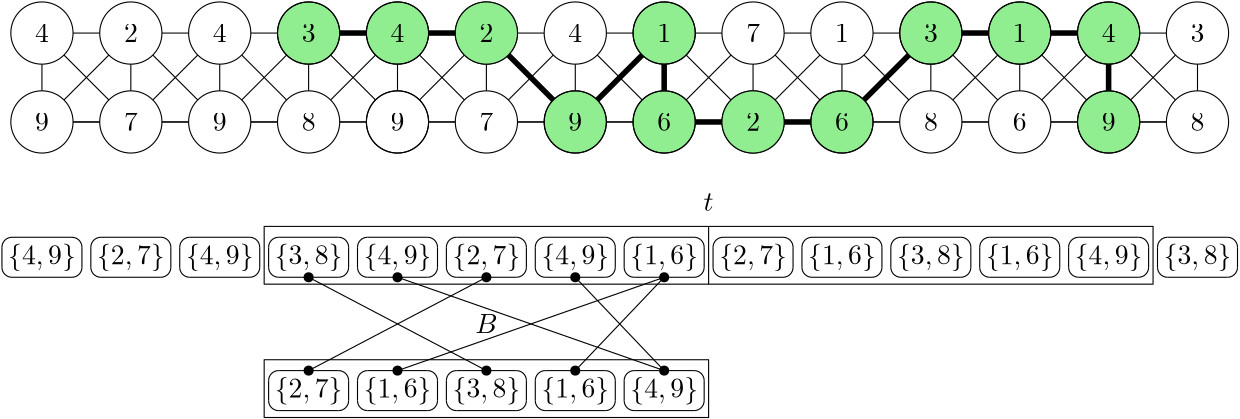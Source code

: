 <?xml version="1.0"?>
<!DOCTYPE ipe SYSTEM "ipe.dtd">
<ipe version="70206" creator="Ipe 7.2.7">
<info created="D:20180201154811" modified="D:20180201215001"/>
<ipestyle name="basic">
<symbol name="arrow/arc(spx)">
<path stroke="sym-stroke" fill="sym-stroke" pen="sym-pen">
0 0 m
-1 0.333 l
-1 -0.333 l
h
</path>
</symbol>
<symbol name="arrow/farc(spx)">
<path stroke="sym-stroke" fill="white" pen="sym-pen">
0 0 m
-1 0.333 l
-1 -0.333 l
h
</path>
</symbol>
<symbol name="arrow/ptarc(spx)">
<path stroke="sym-stroke" fill="sym-stroke" pen="sym-pen">
0 0 m
-1 0.333 l
-0.8 0 l
-1 -0.333 l
h
</path>
</symbol>
<symbol name="arrow/fptarc(spx)">
<path stroke="sym-stroke" fill="white" pen="sym-pen">
0 0 m
-1 0.333 l
-0.8 0 l
-1 -0.333 l
h
</path>
</symbol>
<symbol name="mark/circle(sx)" transformations="translations">
<path fill="sym-stroke">
0.6 0 0 0.6 0 0 e
0.4 0 0 0.4 0 0 e
</path>
</symbol>
<symbol name="mark/disk(sx)" transformations="translations">
<path fill="sym-stroke">
0.6 0 0 0.6 0 0 e
</path>
</symbol>
<symbol name="mark/fdisk(sfx)" transformations="translations">
<group>
<path fill="sym-fill">
0.5 0 0 0.5 0 0 e
</path>
<path fill="sym-stroke" fillrule="eofill">
0.6 0 0 0.6 0 0 e
0.4 0 0 0.4 0 0 e
</path>
</group>
</symbol>
<symbol name="mark/box(sx)" transformations="translations">
<path fill="sym-stroke" fillrule="eofill">
-0.6 -0.6 m
0.6 -0.6 l
0.6 0.6 l
-0.6 0.6 l
h
-0.4 -0.4 m
0.4 -0.4 l
0.4 0.4 l
-0.4 0.4 l
h
</path>
</symbol>
<symbol name="mark/square(sx)" transformations="translations">
<path fill="sym-stroke">
-0.6 -0.6 m
0.6 -0.6 l
0.6 0.6 l
-0.6 0.6 l
h
</path>
</symbol>
<symbol name="mark/fsquare(sfx)" transformations="translations">
<group>
<path fill="sym-fill">
-0.5 -0.5 m
0.5 -0.5 l
0.5 0.5 l
-0.5 0.5 l
h
</path>
<path fill="sym-stroke" fillrule="eofill">
-0.6 -0.6 m
0.6 -0.6 l
0.6 0.6 l
-0.6 0.6 l
h
-0.4 -0.4 m
0.4 -0.4 l
0.4 0.4 l
-0.4 0.4 l
h
</path>
</group>
</symbol>
<symbol name="mark/cross(sx)" transformations="translations">
<group>
<path fill="sym-stroke">
-0.43 -0.57 m
0.57 0.43 l
0.43 0.57 l
-0.57 -0.43 l
h
</path>
<path fill="sym-stroke">
-0.43 0.57 m
0.57 -0.43 l
0.43 -0.57 l
-0.57 0.43 l
h
</path>
</group>
</symbol>
<symbol name="arrow/fnormal(spx)">
<path stroke="sym-stroke" fill="white" pen="sym-pen">
0 0 m
-1 0.333 l
-1 -0.333 l
h
</path>
</symbol>
<symbol name="arrow/pointed(spx)">
<path stroke="sym-stroke" fill="sym-stroke" pen="sym-pen">
0 0 m
-1 0.333 l
-0.8 0 l
-1 -0.333 l
h
</path>
</symbol>
<symbol name="arrow/fpointed(spx)">
<path stroke="sym-stroke" fill="white" pen="sym-pen">
0 0 m
-1 0.333 l
-0.8 0 l
-1 -0.333 l
h
</path>
</symbol>
<symbol name="arrow/linear(spx)">
<path stroke="sym-stroke" pen="sym-pen">
-1 0.333 m
0 0 l
-1 -0.333 l
</path>
</symbol>
<symbol name="arrow/fdouble(spx)">
<path stroke="sym-stroke" fill="white" pen="sym-pen">
0 0 m
-1 0.333 l
-1 -0.333 l
h
-1 0 m
-2 0.333 l
-2 -0.333 l
h
</path>
</symbol>
<symbol name="arrow/double(spx)">
<path stroke="sym-stroke" fill="sym-stroke" pen="sym-pen">
0 0 m
-1 0.333 l
-1 -0.333 l
h
-1 0 m
-2 0.333 l
-2 -0.333 l
h
</path>
</symbol>
<pen name="heavier" value="0.8"/>
<pen name="fat" value="1.2"/>
<pen name="ultrafat" value="2"/>
<symbolsize name="large" value="5"/>
<symbolsize name="small" value="2"/>
<symbolsize name="tiny" value="1.1"/>
<arrowsize name="large" value="10"/>
<arrowsize name="small" value="5"/>
<arrowsize name="tiny" value="3"/>
<color name="red" value="1 0 0"/>
<color name="green" value="0 1 0"/>
<color name="blue" value="0 0 1"/>
<color name="yellow" value="1 1 0"/>
<color name="orange" value="1 0.647 0"/>
<color name="gold" value="1 0.843 0"/>
<color name="purple" value="0.627 0.125 0.941"/>
<color name="gray" value="0.745"/>
<color name="brown" value="0.647 0.165 0.165"/>
<color name="navy" value="0 0 0.502"/>
<color name="pink" value="1 0.753 0.796"/>
<color name="seagreen" value="0.18 0.545 0.341"/>
<color name="turquoise" value="0.251 0.878 0.816"/>
<color name="violet" value="0.933 0.51 0.933"/>
<color name="darkblue" value="0 0 0.545"/>
<color name="darkcyan" value="0 0.545 0.545"/>
<color name="darkgray" value="0.663"/>
<color name="darkgreen" value="0 0.392 0"/>
<color name="darkmagenta" value="0.545 0 0.545"/>
<color name="darkorange" value="1 0.549 0"/>
<color name="darkred" value="0.545 0 0"/>
<color name="lightblue" value="0.678 0.847 0.902"/>
<color name="lightcyan" value="0.878 1 1"/>
<color name="lightgray" value="0.827"/>
<color name="lightgreen" value="0.565 0.933 0.565"/>
<color name="lightyellow" value="1 1 0.878"/>
<dashstyle name="dashed" value="[4] 0"/>
<dashstyle name="dotted" value="[1 3] 0"/>
<dashstyle name="dash dotted" value="[4 2 1 2] 0"/>
<dashstyle name="dash dot dotted" value="[4 2 1 2 1 2] 0"/>
<textsize name="large" value="\large"/>
<textsize name="small" value="\small"/>
<textsize name="tiny" value="\tiny"/>
<textsize name="Large" value="\Large"/>
<textsize name="LARGE" value="\LARGE"/>
<textsize name="huge" value="\huge"/>
<textsize name="Huge" value="\Huge"/>
<textsize name="footnote" value="\footnotesize"/>
<textstyle name="center" begin="\begin{center}" end="\end{center}"/>
<textstyle name="itemize" begin="\begin{itemize}" end="\end{itemize}"/>
<textstyle name="item" begin="\begin{itemize}\item{}" end="\end{itemize}"/>
<gridsize name="4 pts" value="4"/>
<gridsize name="8 pts (~3 mm)" value="8"/>
<gridsize name="16 pts (~6 mm)" value="16"/>
<gridsize name="32 pts (~12 mm)" value="32"/>
<gridsize name="10 pts (~3.5 mm)" value="10"/>
<gridsize name="20 pts (~7 mm)" value="20"/>
<gridsize name="14 pts (~5 mm)" value="14"/>
<gridsize name="28 pts (~10 mm)" value="28"/>
<gridsize name="56 pts (~20 mm)" value="56"/>
<anglesize name="90 deg" value="90"/>
<anglesize name="60 deg" value="60"/>
<anglesize name="45 deg" value="45"/>
<anglesize name="30 deg" value="30"/>
<anglesize name="22.5 deg" value="22.5"/>
<opacity name="10%" value="0.1"/>
<opacity name="30%" value="0.3"/>
<opacity name="50%" value="0.5"/>
<opacity name="75%" value="0.75"/>
<tiling name="falling" angle="-60" step="4" width="1"/>
<tiling name="rising" angle="30" step="4" width="1"/>
</ipestyle>
<page>
<layer name="alpha"/>
<layer name="labels"/>
<layer name="colouring"/>
<view layers="alpha colouring" active="alpha"/>
<view layers="alpha colouring" active="colouring"/>
<view layers="alpha colouring" active="colouring"/>
<path layer="colouring" stroke="black" pen="ultrafat">
160 688 m
224 688 l
256 656 l
288 688 l
288 656 l
352 656 l
384 688 l
448 688 l
448 656 l
</path>
<path matrix="0.7 0 0 0.7 291.2 206.4" stroke="black" fill="lightgreen">
16 0 0 16 224 688 e
</path>
<path matrix="0.7 0 0 0.7 291.2 174.4" stroke="black" fill="lightgreen">
16 0 0 16 224 688 e
</path>
<path matrix="0.7 0 0 0.7 259.2 206.4" stroke="black" fill="lightgreen">
16 0 0 16 224 688 e
</path>
<path matrix="0.7 0 0 0.7 227.2 206.4" stroke="black" fill="lightgreen">
16 0 0 16 224 688 e
</path>
<path matrix="0.7 0 0 0.7 195.2 174.4" stroke="black" fill="lightgreen">
16 0 0 16 224 688 e
</path>
<path matrix="0.7 0 0 0.7 131.2 174.4" stroke="black" fill="lightgreen">
16 0 0 16 224 688 e
</path>
<path matrix="0.7 0 0 0.7 131.2 206.4" stroke="black" fill="lightgreen">
16 0 0 16 224 688 e
</path>
<path matrix="0.7 0 0 0.7 99.2 174.4" stroke="black" fill="lightgreen">
16 0 0 16 224 688 e
</path>
<path matrix="0.7 0 0 0.7 35.2 174.4" stroke="black">
16 0 0 16 224 688 e
</path>
<path matrix="0.7 0 0 0.7 35.2 206.4" stroke="black" fill="lightgreen">
16 0 0 16 224 688 e
</path>
<path matrix="0.7 0 0 0.7 3.2 206.4" stroke="black" fill="lightgreen">
16 0 0 16 224 688 e
</path>
<text layer="labels" matrix="1 0 0 1 -160 -1.402" transformations="translations" pos="224 688" stroke="black" type="label" width="10.163" height="4.294" depth="1.49" halign="center" valign="baseline" style="math">x_{1}</text>
<path layer="alpha" matrix="0.7 0 0 0.7 -92.8 206.4" stroke="black">
16 0 0 16 224 688 e
</path>
<text layer="labels" matrix="1 0 0 1 -160 -33.402" transformations="translations" pos="224 688" stroke="black" type="label" width="9.354" height="4.297" depth="1.93" halign="center" valign="baseline" style="math">y_{1}</text>
<path layer="alpha" matrix="0.7 0 0 0.7 -92.8 174.4" stroke="black">
16 0 0 16 224 688 e
</path>
<path matrix="1 0 0 1 -160 0" stroke="black">
235.2 688 m
244.8 688 l
</path>
<path matrix="1 0 0 1 -160 0" stroke="black">
244.8 656 m
235.2 656 l
</path>
<path matrix="1 0 0 1 -160 0" stroke="black">
224 667.2 m
224 676.8 l
</path>
<path matrix="1 0 0 1 -160 0" stroke="black">
231.92 680.08 m
248.08 663.92 l
</path>
<path matrix="1 0 0 1 -160 0" stroke="black">
231.92 663.92 m
248.08 680.08 l
</path>
<text layer="labels" matrix="1 0 0 1 -128 -1.402" transformations="translations" pos="224 688" stroke="black" type="label" width="10.163" height="4.294" depth="1.49" halign="center" valign="baseline" style="math">x_{2}</text>
<path layer="alpha" matrix="0.7 0 0 0.7 -60.8 206.4" stroke="black">
16 0 0 16 224 688 e
</path>
<text layer="labels" matrix="1 0 0 1 -128 -33.402" transformations="translations" pos="224 688" stroke="black" type="label" width="9.354" height="4.297" depth="1.93" halign="center" valign="baseline" style="math">y_{2}</text>
<path layer="alpha" matrix="0.7 0 0 0.7 -60.8 174.4" stroke="black">
16 0 0 16 224 688 e
</path>
<path matrix="1 0 0 1 -128 0" stroke="black">
235.2 688 m
244.8 688 l
</path>
<path matrix="1 0 0 1 -128 0" stroke="black">
244.8 656 m
235.2 656 l
</path>
<path matrix="1 0 0 1 -128 0" stroke="black">
224 667.2 m
224 676.8 l
</path>
<path matrix="1 0 0 1 -128 0" stroke="black">
231.92 680.08 m
248.08 663.92 l
</path>
<path matrix="1 0 0 1 -128 0" stroke="black">
231.92 663.92 m
248.08 680.08 l
</path>
<text layer="labels" matrix="1 0 0 1 -96 -1.402" transformations="translations" pos="224 688" stroke="black" type="label" width="10.163" height="4.294" depth="1.49" halign="center" valign="baseline" style="math">x_{3}</text>
<path layer="alpha" matrix="0.7 0 0 0.7 -28.8 206.4" stroke="black">
16 0 0 16 224 688 e
</path>
<text layer="labels" matrix="1 0 0 1 -96 -33.402" transformations="translations" pos="224 688" stroke="black" type="label" width="9.354" height="4.297" depth="1.93" halign="center" valign="baseline" style="math">y_{3}</text>
<path layer="alpha" matrix="0.7 0 0 0.7 -28.8 174.4" stroke="black">
16 0 0 16 224 688 e
</path>
<path matrix="1 0 0 1 -96 0" stroke="black">
235.2 688 m
244.8 688 l
</path>
<path matrix="1 0 0 1 -96 0" stroke="black">
244.8 656 m
235.2 656 l
</path>
<path matrix="1 0 0 1 -96 0" stroke="black">
224 667.2 m
224 676.8 l
</path>
<path matrix="1 0 0 1 -96 0" stroke="black">
231.92 680.08 m
248.08 663.92 l
</path>
<path matrix="1 0 0 1 -96 0" stroke="black">
231.92 663.92 m
248.08 680.08 l
</path>
<text layer="labels" matrix="1 0 0 1 -64 -1.402" transformations="translations" pos="224 688" stroke="black" type="label" width="10.163" height="4.294" depth="1.49" halign="center" valign="baseline" style="math">x_{4}</text>
<path layer="alpha" matrix="0.7 0 0 0.7 3.2 206.4" stroke="black">
16 0 0 16 224 688 e
</path>
<text layer="labels" matrix="1 0 0 1 -64 -33.402" transformations="translations" pos="224 688" stroke="black" type="label" width="9.354" height="4.297" depth="1.93" halign="center" valign="baseline" style="math">y_{4}</text>
<path layer="alpha" matrix="0.7 0 0 0.7 3.2 174.4" stroke="black">
16 0 0 16 224 688 e
</path>
<path matrix="1 0 0 1 -64 0" stroke="black">
235.2 688 m
244.8 688 l
</path>
<path matrix="1 0 0 1 -64 0" stroke="black">
244.8 656 m
235.2 656 l
</path>
<path matrix="1 0 0 1 -64 0" stroke="black">
224 667.2 m
224 676.8 l
</path>
<path matrix="1 0 0 1 -64 0" stroke="black">
231.92 680.08 m
248.08 663.92 l
</path>
<path matrix="1 0 0 1 -64 0" stroke="black">
231.92 663.92 m
248.08 680.08 l
</path>
<text layer="labels" matrix="1 0 0 1 -32 -1.402" transformations="translations" pos="224 688" stroke="black" type="label" width="10.163" height="4.294" depth="1.49" halign="center" valign="baseline" style="math">x_{5}</text>
<path layer="alpha" matrix="0.7 0 0 0.7 35.2 206.4" stroke="black">
16 0 0 16 224 688 e
</path>
<text layer="labels" matrix="1 0 0 1 -32 -33.402" transformations="translations" pos="224 688" stroke="black" type="label" width="9.354" height="4.297" depth="1.93" halign="center" valign="baseline" style="math">y_{5}</text>
<path layer="alpha" matrix="1 0 0 1 -32 0" stroke="black">
235.2 688 m
244.8 688 l
</path>
<path matrix="1 0 0 1 -32 0" stroke="black">
244.8 656 m
235.2 656 l
</path>
<path matrix="1 0 0 1 -32 0" stroke="black">
224 667.2 m
224 676.8 l
</path>
<path matrix="1 0 0 1 -32 0" stroke="black">
231.92 680.08 m
248.08 663.92 l
</path>
<path matrix="1 0 0 1 -32 0" stroke="black">
231.92 663.92 m
248.08 680.08 l
</path>
<text layer="labels" matrix="1 0 0 1 0 -1.402" transformations="translations" pos="224 688" stroke="black" type="label" width="10.163" height="4.294" depth="1.49" halign="center" valign="baseline" style="math">x_{6}</text>
<path layer="alpha" matrix="0.7 0 0 0.7 67.2 206.4" stroke="black">
16 0 0 16 224 688 e
</path>
<text layer="labels" matrix="1 0 0 1 0 -33.402" transformations="translations" pos="224 688" stroke="black" type="label" width="9.354" height="4.297" depth="1.93" halign="center" valign="baseline" style="math">y_{6}</text>
<path layer="alpha" matrix="0.7 0 0 0.7 67.2 174.4" stroke="black">
16 0 0 16 224 688 e
</path>
<path stroke="black">
235.2 688 m
244.8 688 l
</path>
<path stroke="black">
244.8 656 m
235.2 656 l
</path>
<path stroke="black">
224 667.2 m
224 676.8 l
</path>
<path stroke="black">
231.92 680.08 m
248.08 663.92 l
</path>
<path stroke="black">
231.92 663.92 m
248.08 680.08 l
</path>
<text layer="labels" matrix="1 0 0 1 32 -1.402" transformations="translations" pos="224 688" stroke="black" type="label" width="10.163" height="4.294" depth="1.49" halign="center" valign="baseline" style="math">x_{7}</text>
<path layer="alpha" matrix="0.7 0 0 0.7 99.2 206.4" stroke="black">
16 0 0 16 224 688 e
</path>
<text layer="labels" matrix="1 0 0 1 32 -33.402" transformations="translations" pos="224 688" stroke="black" type="label" width="9.354" height="4.297" depth="1.93" halign="center" valign="baseline" style="math">y_{7}</text>
<path layer="alpha" matrix="0.7 0 0 0.7 99.2 174.4" stroke="black">
16 0 0 16 224 688 e
</path>
<path matrix="1 0 0 1 32 0" stroke="black">
235.2 688 m
244.8 688 l
</path>
<path matrix="1 0 0 1 32 0" stroke="black">
244.8 656 m
235.2 656 l
</path>
<path matrix="1 0 0 1 32 0" stroke="black">
224 667.2 m
224 676.8 l
</path>
<path matrix="1 0 0 1 32 0" stroke="black">
231.92 680.08 m
248.08 663.92 l
</path>
<path matrix="1 0 0 1 32 0" stroke="black">
231.92 663.92 m
248.08 680.08 l
</path>
<text layer="labels" matrix="1 0 0 1 64 -1.402" transformations="translations" pos="224 688" stroke="black" type="label" width="10.163" height="4.294" depth="1.49" halign="center" valign="baseline" style="math">x_{8}</text>
<path layer="alpha" matrix="0.7 0 0 0.7 131.2 206.4" stroke="black">
16 0 0 16 224 688 e
</path>
<text layer="labels" matrix="1 0 0 1 64 -33.402" transformations="translations" pos="224 688" stroke="black" type="label" width="9.354" height="4.297" depth="1.93" halign="center" valign="baseline" style="math">y_{8}</text>
<path layer="alpha" matrix="0.7 0 0 0.7 131.2 174.4" stroke="black">
16 0 0 16 224 688 e
</path>
<path matrix="1 0 0 1 64 0" stroke="black">
235.2 688 m
244.8 688 l
</path>
<path matrix="1 0 0 1 64 0" stroke="black">
244.8 656 m
235.2 656 l
</path>
<path matrix="1 0 0 1 64 0" stroke="black">
224 667.2 m
224 676.8 l
</path>
<path matrix="1 0 0 1 64 0" stroke="black">
231.92 680.08 m
248.08 663.92 l
</path>
<path matrix="1 0 0 1 64 0" stroke="black">
231.92 663.92 m
248.08 680.08 l
</path>
<text layer="labels" matrix="1 0 0 1 96 -1.402" transformations="translations" pos="224 688" stroke="black" type="label" width="10.163" height="4.294" depth="1.49" halign="center" valign="baseline" style="math">x_{9}</text>
<path layer="alpha" matrix="0.7 0 0 0.7 163.2 206.4" stroke="black">
16 0 0 16 224 688 e
</path>
<text layer="labels" matrix="1 0 0 1 96 -33.402" transformations="translations" pos="224 688" stroke="black" type="label" width="9.354" height="4.297" depth="1.93" halign="center" valign="baseline" style="math">y_{9}</text>
<path layer="alpha" matrix="0.7 0 0 0.7 163.2 174.4" stroke="black">
16 0 0 16 224 688 e
</path>
<path matrix="1 0 0 1 96 0" stroke="black">
235.2 688 m
244.8 688 l
</path>
<path matrix="1 0 0 1 96 0" stroke="black">
244.8 656 m
235.2 656 l
</path>
<path matrix="1 0 0 1 96 0" stroke="black">
224 667.2 m
224 676.8 l
</path>
<path matrix="1 0 0 1 96 0" stroke="black">
231.92 680.08 m
248.08 663.92 l
</path>
<path matrix="1 0 0 1 96 0" stroke="black">
231.92 663.92 m
248.08 680.08 l
</path>
<text layer="labels" matrix="1 0 0 1 128 -1.402" transformations="translations" pos="224 688" stroke="black" type="label" width="14.135" height="4.294" depth="1.49" halign="center" valign="baseline" style="math">x_{10}</text>
<path layer="alpha" matrix="0.7 0 0 0.7 195.2 206.4" stroke="black">
16 0 0 16 224 688 e
</path>
<text layer="labels" matrix="1 0 0 1 128 -33.402" transformations="translations" pos="224 688" stroke="black" type="label" width="13.325" height="4.297" depth="1.93" halign="center" valign="baseline" style="math">y_{10}</text>
<path layer="alpha" matrix="0.7 0 0 0.7 195.2 174.4" stroke="black">
16 0 0 16 224 688 e
</path>
<path matrix="1 0 0 1 128 0" stroke="black">
235.2 688 m
244.8 688 l
</path>
<path matrix="1 0 0 1 128 0" stroke="black">
244.8 656 m
235.2 656 l
</path>
<path matrix="1 0 0 1 128 0" stroke="black">
224 667.2 m
224 676.8 l
</path>
<path matrix="1 0 0 1 128 0" stroke="black">
231.92 680.08 m
248.08 663.92 l
</path>
<path matrix="1 0 0 1 128 0" stroke="black">
231.92 663.92 m
248.08 680.08 l
</path>
<text layer="labels" matrix="1 0 0 1 160 -1.402" transformations="translations" pos="224 688" stroke="black" type="label" width="14.135" height="4.294" depth="1.49" halign="center" valign="baseline" style="math">x_{11}</text>
<path layer="alpha" matrix="0.7 0 0 0.7 227.2 206.4" stroke="black">
16 0 0 16 224 688 e
</path>
<text layer="labels" matrix="1 0 0 1 160 -33.402" transformations="translations" pos="224 688" stroke="black" type="label" width="13.325" height="4.297" depth="1.93" halign="center" valign="baseline" style="math">y_{11}</text>
<path layer="alpha" matrix="0.7 0 0 0.7 227.2 174.4" stroke="black">
16 0 0 16 224 688 e
</path>
<path matrix="1 0 0 1 160 0" stroke="black">
235.2 688 m
244.8 688 l
</path>
<path matrix="1 0 0 1 160 0" stroke="black">
244.8 656 m
235.2 656 l
</path>
<path matrix="1 0 0 1 160 0" stroke="black">
224 667.2 m
224 676.8 l
</path>
<path matrix="1 0 0 1 160 0" stroke="black">
231.92 680.08 m
248.08 663.92 l
</path>
<path matrix="1 0 0 1 160 0" stroke="black">
231.92 663.92 m
248.08 680.08 l
</path>
<text layer="labels" matrix="1 0 0 1 192 -1.402" transformations="translations" pos="224 688" stroke="black" type="label" width="14.135" height="4.294" depth="1.49" halign="center" valign="baseline" style="math">x_{12}</text>
<path layer="alpha" matrix="0.7 0 0 0.7 259.2 206.4" stroke="black">
16 0 0 16 224 688 e
</path>
<text layer="labels" matrix="1 0 0 1 192 -33.402" transformations="translations" pos="224 688" stroke="black" type="label" width="13.325" height="4.297" depth="1.93" halign="center" valign="baseline" style="math">y_{12}</text>
<path layer="alpha" matrix="0.7 0 0 0.7 259.2 174.4" stroke="black">
16 0 0 16 224 688 e
</path>
<path matrix="1 0 0 1 192 0" stroke="black">
235.2 688 m
244.8 688 l
</path>
<path matrix="1 0 0 1 192 0" stroke="black">
244.8 656 m
235.2 656 l
</path>
<path matrix="1 0 0 1 192 0" stroke="black">
224 667.2 m
224 676.8 l
</path>
<path matrix="1 0 0 1 192 0" stroke="black">
231.92 680.08 m
248.08 663.92 l
</path>
<path matrix="1 0 0 1 192 0" stroke="black">
231.92 663.92 m
248.08 680.08 l
</path>
<text layer="labels" matrix="1 0 0 1 224 -1.402" transformations="translations" pos="224 688" stroke="black" type="label" width="14.135" height="4.294" depth="1.49" halign="center" valign="baseline" style="math">x_{13}</text>
<path layer="alpha" matrix="0.7 0 0 0.7 291.2 206.4" stroke="black">
16 0 0 16 224 688 e
</path>
<text layer="labels" matrix="1 0 0 1 224 -33.402" transformations="translations" pos="224 688" stroke="black" type="label" width="13.325" height="4.297" depth="1.93" halign="center" valign="baseline" style="math">y_{13}</text>
<path layer="alpha" matrix="0.7 0 0 0.7 291.2 174.4" stroke="black">
16 0 0 16 224 688 e
</path>
<path matrix="1 0 0 1 224 0" stroke="black">
235.2 688 m
244.8 688 l
</path>
<path matrix="1 0 0 1 224 0" stroke="black">
244.8 656 m
235.2 656 l
</path>
<path matrix="1 0 0 1 224 0" stroke="black">
224 667.2 m
224 676.8 l
</path>
<path matrix="1 0 0 1 224 0" stroke="black">
231.92 680.08 m
248.08 663.92 l
</path>
<path matrix="1 0 0 1 224 0" stroke="black">
231.92 663.92 m
248.08 680.08 l
</path>
<text layer="labels" matrix="1 0 0 1 256 -1.402" transformations="translations" pos="224 688" stroke="black" type="label" width="14.135" height="4.294" depth="1.49" halign="center" valign="baseline" style="math">x_{14}</text>
<path layer="alpha" matrix="0.7 0 0 0.7 323.2 206.4" stroke="black">
16 0 0 16 224 688 e
</path>
<text layer="labels" matrix="1 0 0 1 256 -33.402" transformations="translations" pos="224 688" stroke="black" type="label" width="13.325" height="4.297" depth="1.93" halign="center" valign="baseline" style="math">y_{14}</text>
<path layer="alpha" matrix="0.7 0 0 0.7 323.2 174.4" stroke="black">
16 0 0 16 224 688 e
</path>
<path matrix="1 0 0 1 256 0" stroke="black">
224 667.2 m
224 676.8 l
</path>
<text layer="colouring" matrix="1 0 0 1 0 -3.21" transformations="translations" pos="64 688" stroke="black" type="label" width="4.981" height="6.42" depth="0" halign="center" valign="baseline" style="math">4</text>
<text matrix="1 0 0 1 32 -3.21" transformations="translations" pos="64 688" stroke="black" type="label" width="4.981" height="6.42" depth="0" halign="center" valign="baseline" style="math">2</text>
<text matrix="1 0 0 1 64 -3.21" transformations="translations" pos="64 688" stroke="black" type="label" width="4.981" height="6.42" depth="0" halign="center" valign="baseline" style="math">4</text>
<text matrix="1 0 0 1 96 -3.21" transformations="translations" pos="64 688" stroke="black" type="label" width="4.981" height="6.42" depth="0" halign="center" valign="baseline" style="math">3</text>
<text matrix="1 0 0 1 128 -3.21" transformations="translations" pos="64 688" stroke="black" type="label" width="4.981" height="6.42" depth="0" halign="center" valign="baseline" style="math">4</text>
<text matrix="1 0 0 1 192 -3.21" transformations="translations" pos="64 688" stroke="black" type="label" width="4.981" height="6.42" depth="0" halign="center" valign="baseline" style="math">4</text>
<text matrix="1 0 0 1 224 -3.21" transformations="translations" pos="64 688" stroke="black" type="label" width="4.981" height="6.42" depth="0" halign="center" valign="baseline" style="math">1</text>
<text matrix="1 0 0 1 256 -3.21" transformations="translations" pos="64 688" stroke="black" type="label" width="4.981" height="6.42" depth="0" halign="center" valign="baseline" style="math">7</text>
<text matrix="1 0 0 1 288 -3.21" transformations="translations" pos="64 688" stroke="black" type="label" width="4.981" height="6.42" depth="0" halign="center" valign="baseline" style="math">1</text>
<text matrix="1 0 0 1 320 -3.21" transformations="translations" pos="64 688" stroke="black" type="label" width="4.981" height="6.42" depth="0" halign="center" valign="baseline" style="math">3</text>
<text matrix="1 0 0 1 352 -3.21" transformations="translations" pos="64 688" stroke="black" type="label" width="4.981" height="6.42" depth="0" halign="center" valign="baseline" style="math">1</text>
<text matrix="1 0 0 1 384 -3.21" transformations="translations" pos="64 688" stroke="black" type="label" width="4.981" height="6.42" depth="0" halign="center" valign="baseline" style="math">4</text>
<text matrix="1 0 0 1 416 -3.21" transformations="translations" pos="64 688" stroke="black" type="label" width="4.981" height="6.42" depth="0" halign="center" valign="baseline" style="math">3</text>
<path matrix="1 0 0 1 -160 -32" stroke="black">
235.2 688 m
244.8 688 l
</path>
<path matrix="1 0 0 1 -128 -32" stroke="black">
235.2 688 m
244.8 688 l
</path>
<path matrix="1 0 0 1 -96 -32" stroke="black">
235.2 688 m
244.8 688 l
</path>
<path matrix="1 0 0 1 -64 -32" stroke="black">
235.2 688 m
244.8 688 l
</path>
<path matrix="1 0 0 1 -32 -32" stroke="black">
235.2 688 m
244.8 688 l
</path>
<path matrix="1 0 0 1 0 -32" stroke="black">
235.2 688 m
244.8 688 l
</path>
<path matrix="1 0 0 1 32 -32" stroke="black">
235.2 688 m
244.8 688 l
</path>
<path matrix="1 0 0 1 64 -32" stroke="black">
235.2 688 m
244.8 688 l
</path>
<path matrix="1 0 0 1 96 -32" stroke="black">
235.2 688 m
244.8 688 l
</path>
<path matrix="1 0 0 1 128 -32" stroke="black">
235.2 688 m
244.8 688 l
</path>
<path matrix="1 0 0 1 160 -32" stroke="black">
235.2 688 m
244.8 688 l
</path>
<path matrix="1 0 0 1 192 -32" stroke="black">
235.2 688 m
244.8 688 l
</path>
<path matrix="1 0 0 1 224 -32" stroke="black">
235.2 688 m
244.8 688 l
</path>
<text matrix="1 0 0 1 0 -35.21" transformations="translations" pos="64 688" stroke="black" type="label" width="4.981" height="6.42" depth="0" halign="center" valign="baseline" style="math">9</text>
<text matrix="1 0 0 1 32 -35.21" transformations="translations" pos="64 688" stroke="black" type="label" width="4.981" height="6.42" depth="0" halign="center" valign="baseline" style="math">7</text>
<text matrix="1 0 0 1 64 -35.21" transformations="translations" pos="64 688" stroke="black" type="label" width="4.981" height="6.42" depth="0" halign="center" valign="baseline" style="math">9</text>
<text matrix="1 0 0 1 96 -35.21" transformations="translations" pos="64 688" stroke="black" type="label" width="4.981" height="6.42" depth="0" halign="center" valign="baseline" style="math">8</text>
<text matrix="1 0 0 1 128 -35.21" transformations="translations" pos="64 688" stroke="black" type="label" width="4.981" height="6.42" depth="0" halign="center" valign="baseline" style="math">9</text>
<text matrix="1 0 0 1 160 -35.21" transformations="translations" pos="64 688" stroke="black" type="label" width="4.981" height="6.42" depth="0" halign="center" valign="baseline" style="math">7</text>
<text matrix="1 0 0 1 192 -35.21" transformations="translations" pos="64 688" stroke="black" type="label" width="4.981" height="6.42" depth="0" halign="center" valign="baseline" style="math">9</text>
<text matrix="1 0 0 1 224 -35.21" transformations="translations" pos="64 688" stroke="black" type="label" width="4.981" height="6.42" depth="0" halign="center" valign="baseline" style="math">6</text>
<text matrix="1 0 0 1 288 -35.21" transformations="translations" pos="64 688" stroke="black" type="label" width="4.981" height="6.42" depth="0" halign="center" valign="baseline" style="math">6</text>
<text matrix="1 0 0 1 320 -35.21" transformations="translations" pos="64 688" stroke="black" type="label" width="4.981" height="6.42" depth="0" halign="center" valign="baseline" style="math">8</text>
<text matrix="1 0 0 1 352 -35.21" transformations="translations" pos="64 688" stroke="black" type="label" width="4.981" height="6.42" depth="0" halign="center" valign="baseline" style="math">6</text>
<text matrix="1 0 0 1 384 -35.21" transformations="translations" pos="64 688" stroke="black" type="label" width="4.981" height="6.42" depth="0" halign="center" valign="baseline" style="math">9</text>
<text matrix="1 0 0 1 416 -35.21" transformations="translations" pos="64 688" stroke="black" type="label" width="4.981" height="6.42" depth="0" halign="center" valign="baseline" style="math">8</text>
<text matrix="1 0 0 1 0 -83.21" transformations="translations" pos="64 688" stroke="black" type="label" width="24.353" height="7.473" depth="2.49" halign="center" valign="baseline" style="math">\{4,9\}</text>
<text matrix="1 0 0 1 32 -83.21" transformations="translations" pos="64 688" stroke="black" type="label" width="24.353" height="7.473" depth="2.49" halign="center" valign="baseline" style="math">\{2,7\}</text>
<text matrix="1 0 0 1 64 -83.21" transformations="translations" pos="64 688" stroke="black" type="label" width="24.353" height="7.473" depth="2.49" halign="center" valign="baseline" style="math">\{4,9\}</text>
<text matrix="1 0 0 1 96 -83.21" transformations="translations" pos="64 688" stroke="black" type="label" width="24.353" height="7.473" depth="2.49" halign="center" valign="baseline" style="math">\{3,8\}</text>
<text matrix="1 0 0 1 128 -83.21" transformations="translations" pos="64 688" stroke="black" type="label" width="24.353" height="7.473" depth="2.49" halign="center" valign="baseline" style="math">\{4,9\}</text>
<text matrix="1 0 0 1 160 -83.21" transformations="translations" pos="64 688" stroke="black" type="label" width="24.353" height="7.473" depth="2.49" halign="center" valign="baseline" style="math">\{2,7\}</text>
<text matrix="1 0 0 1 192 -83.21" transformations="translations" pos="64 688" stroke="black" type="label" width="24.353" height="7.473" depth="2.49" halign="center" valign="baseline" style="math">\{4,9\}</text>
<text matrix="1 0 0 1 224 -83.21" transformations="translations" pos="64 688" stroke="black" type="label" width="24.353" height="7.473" depth="2.49" halign="center" valign="baseline" style="math">\{1,6\}</text>
<text matrix="1 0 0 1 256 -83.21" transformations="translations" pos="64 688" stroke="black" type="label" width="24.353" height="7.473" depth="2.49" halign="center" valign="baseline" style="math">\{2,7\}</text>
<text matrix="1 0 0 1 288 -83.21" transformations="translations" pos="64 688" stroke="black" type="label" width="24.353" height="7.473" depth="2.49" halign="center" valign="baseline" style="math">\{1,6\}</text>
<text matrix="1 0 0 1 320 -83.21" transformations="translations" pos="64 688" stroke="black" type="label" width="24.353" height="7.473" depth="2.49" halign="center" valign="baseline" style="math">\{3,8\}</text>
<text matrix="1 0 0 1 352 -83.21" transformations="translations" pos="64 688" stroke="black" type="label" width="24.353" height="7.473" depth="2.49" halign="center" valign="baseline" style="math">\{1,6\}</text>
<text matrix="1 0 0 1 384 -83.21" transformations="translations" pos="64 688" stroke="black" type="label" width="24.353" height="7.473" depth="2.49" halign="center" valign="baseline" style="math">\{4,9\}</text>
<text matrix="1 0 0 1 416 -83.21" transformations="translations" pos="64 688" stroke="black" type="label" width="24.353" height="7.473" depth="2.49" halign="center" valign="baseline" style="math">\{3,8\}</text>
<path matrix="0.7 0 0 0.7 67.2 206.4" stroke="black" fill="lightgreen">
16 0 0 16 224 688 e
</path>
<path matrix="0.7 0 0 0.7 163.2 174.4" stroke="black" fill="lightgreen">
16 0 0 16 224 688 e
</path>
<text matrix="1 0 0 1 256 -35.21" transformations="translations" pos="64 688" stroke="black" type="label" width="4.981" height="6.42" depth="0" halign="center" valign="baseline" style="math">2</text>
<text matrix="1 0 0 1 160 -3.21" transformations="translations" pos="64 688" stroke="black" type="label" width="4.981" height="6.42" depth="0" halign="center" valign="baseline" style="math">2</text>
<path layer="alpha" matrix="0.7 0 0 0.7 35.2 174.4" stroke="black">
16 0 0 16 224 688 e
</path>
<group layer="colouring" matrix="0.45 0 0 0.45 105.6 283.281">
<path matrix="0.5 0 0 0.5 112 368" stroke="black">
224 720 m
16 0 0 16 208 720 208 736 a
</path>
<path matrix="0.5 0 0 0.5 80 368" stroke="black">
176 736 m
16 0 0 16 176 720 160 720 a
</path>
<path matrix="0.5 0 0 0.5 80 352" stroke="black">
160 720 m
16 0 0 16 176 720 176 704 a
</path>
<path matrix="0.5 0 0 0.5 112 352" stroke="black">
208 704 m
16 0 0 16 208 720 224 720 a
</path>
<path stroke="black">
168 736 m
216 736 l
</path>
<path stroke="black">
224 728 m
224 712 l
</path>
<path stroke="black">
216 704 m
168 704 l
</path>
<path stroke="black">
160 712 m
160 728 l
</path>
</group>
<group matrix="0.45 0 0 0.45 73.6 283.281">
<path matrix="0.5 0 0 0.5 112 368" stroke="black">
224 720 m
16 0 0 16 208 720 208 736 a
</path>
<path matrix="0.5 0 0 0.5 80 368" stroke="black">
176 736 m
16 0 0 16 176 720 160 720 a
</path>
<path matrix="0.5 0 0 0.5 80 352" stroke="black">
160 720 m
16 0 0 16 176 720 176 704 a
</path>
<path matrix="0.5 0 0 0.5 112 352" stroke="black">
208 704 m
16 0 0 16 208 720 224 720 a
</path>
<path stroke="black">
168 736 m
216 736 l
</path>
<path stroke="black">
224 728 m
224 712 l
</path>
<path stroke="black">
216 704 m
168 704 l
</path>
<path stroke="black">
160 712 m
160 728 l
</path>
</group>
<group matrix="0.45 0 0 0.45 41.6 283.281">
<path matrix="0.5 0 0 0.5 112 368" stroke="black">
224 720 m
16 0 0 16 208 720 208 736 a
</path>
<path matrix="0.5 0 0 0.5 80 368" stroke="black">
176 736 m
16 0 0 16 176 720 160 720 a
</path>
<path matrix="0.5 0 0 0.5 80 352" stroke="black">
160 720 m
16 0 0 16 176 720 176 704 a
</path>
<path matrix="0.5 0 0 0.5 112 352" stroke="black">
208 704 m
16 0 0 16 208 720 224 720 a
</path>
<path stroke="black">
168 736 m
216 736 l
</path>
<path stroke="black">
224 728 m
224 712 l
</path>
<path stroke="black">
216 704 m
168 704 l
</path>
<path stroke="black">
160 712 m
160 728 l
</path>
</group>
<group matrix="0.45 0 0 0.45 9.6 283.281">
<path matrix="0.5 0 0 0.5 112 368" stroke="black">
224 720 m
16 0 0 16 208 720 208 736 a
</path>
<path matrix="0.5 0 0 0.5 80 368" stroke="black">
176 736 m
16 0 0 16 176 720 160 720 a
</path>
<path matrix="0.5 0 0 0.5 80 352" stroke="black">
160 720 m
16 0 0 16 176 720 176 704 a
</path>
<path matrix="0.5 0 0 0.5 112 352" stroke="black">
208 704 m
16 0 0 16 208 720 224 720 a
</path>
<path stroke="black">
168 736 m
216 736 l
</path>
<path stroke="black">
224 728 m
224 712 l
</path>
<path stroke="black">
216 704 m
168 704 l
</path>
<path stroke="black">
160 712 m
160 728 l
</path>
</group>
<group matrix="0.45 0 0 0.45 -22.4 283.281">
<path matrix="0.5 0 0 0.5 112 368" stroke="black">
224 720 m
16 0 0 16 208 720 208 736 a
</path>
<path matrix="0.5 0 0 0.5 80 368" stroke="black">
176 736 m
16 0 0 16 176 720 160 720 a
</path>
<path matrix="0.5 0 0 0.5 80 352" stroke="black">
160 720 m
16 0 0 16 176 720 176 704 a
</path>
<path matrix="0.5 0 0 0.5 112 352" stroke="black">
208 704 m
16 0 0 16 208 720 224 720 a
</path>
<path stroke="black">
168 736 m
216 736 l
</path>
<path stroke="black">
224 728 m
224 712 l
</path>
<path stroke="black">
216 704 m
168 704 l
</path>
<path stroke="black">
160 712 m
160 728 l
</path>
</group>
<group matrix="0.45 0 0 0.45 137.6 283.281">
<path matrix="0.5 0 0 0.5 112 368" stroke="black">
224 720 m
16 0 0 16 208 720 208 736 a
</path>
<path matrix="0.5 0 0 0.5 80 368" stroke="black">
176 736 m
16 0 0 16 176 720 160 720 a
</path>
<path matrix="0.5 0 0 0.5 80 352" stroke="black">
160 720 m
16 0 0 16 176 720 176 704 a
</path>
<path matrix="0.5 0 0 0.5 112 352" stroke="black">
208 704 m
16 0 0 16 208 720 224 720 a
</path>
<path stroke="black">
168 736 m
216 736 l
</path>
<path stroke="black">
224 728 m
224 712 l
</path>
<path stroke="black">
216 704 m
168 704 l
</path>
<path stroke="black">
160 712 m
160 728 l
</path>
</group>
<group matrix="0.45 0 0 0.45 169.6 283.281">
<path matrix="0.5 0 0 0.5 112 368" stroke="black">
224 720 m
16 0 0 16 208 720 208 736 a
</path>
<path matrix="0.5 0 0 0.5 80 368" stroke="black">
176 736 m
16 0 0 16 176 720 160 720 a
</path>
<path matrix="0.5 0 0 0.5 80 352" stroke="black">
160 720 m
16 0 0 16 176 720 176 704 a
</path>
<path matrix="0.5 0 0 0.5 112 352" stroke="black">
208 704 m
16 0 0 16 208 720 224 720 a
</path>
<path stroke="black">
168 736 m
216 736 l
</path>
<path stroke="black">
224 728 m
224 712 l
</path>
<path stroke="black">
216 704 m
168 704 l
</path>
<path stroke="black">
160 712 m
160 728 l
</path>
</group>
<group matrix="0.45 0 0 0.45 201.6 283.281">
<path matrix="0.5 0 0 0.5 112 368" stroke="black">
224 720 m
16 0 0 16 208 720 208 736 a
</path>
<path matrix="0.5 0 0 0.5 80 368" stroke="black">
176 736 m
16 0 0 16 176 720 160 720 a
</path>
<path matrix="0.5 0 0 0.5 80 352" stroke="black">
160 720 m
16 0 0 16 176 720 176 704 a
</path>
<path matrix="0.5 0 0 0.5 112 352" stroke="black">
208 704 m
16 0 0 16 208 720 224 720 a
</path>
<path stroke="black">
168 736 m
216 736 l
</path>
<path stroke="black">
224 728 m
224 712 l
</path>
<path stroke="black">
216 704 m
168 704 l
</path>
<path stroke="black">
160 712 m
160 728 l
</path>
</group>
<group matrix="0.45 0 0 0.45 233.6 283.281">
<path matrix="0.5 0 0 0.5 112 368" stroke="black">
224 720 m
16 0 0 16 208 720 208 736 a
</path>
<path matrix="0.5 0 0 0.5 80 368" stroke="black">
176 736 m
16 0 0 16 176 720 160 720 a
</path>
<path matrix="0.5 0 0 0.5 80 352" stroke="black">
160 720 m
16 0 0 16 176 720 176 704 a
</path>
<path matrix="0.5 0 0 0.5 112 352" stroke="black">
208 704 m
16 0 0 16 208 720 224 720 a
</path>
<path stroke="black">
168 736 m
216 736 l
</path>
<path stroke="black">
224 728 m
224 712 l
</path>
<path stroke="black">
216 704 m
168 704 l
</path>
<path stroke="black">
160 712 m
160 728 l
</path>
</group>
<group matrix="0.45 0 0 0.45 265.6 283.281">
<path matrix="0.5 0 0 0.5 112 368" stroke="black">
224 720 m
16 0 0 16 208 720 208 736 a
</path>
<path matrix="0.5 0 0 0.5 80 368" stroke="black">
176 736 m
16 0 0 16 176 720 160 720 a
</path>
<path matrix="0.5 0 0 0.5 80 352" stroke="black">
160 720 m
16 0 0 16 176 720 176 704 a
</path>
<path matrix="0.5 0 0 0.5 112 352" stroke="black">
208 704 m
16 0 0 16 208 720 224 720 a
</path>
<path stroke="black">
168 736 m
216 736 l
</path>
<path stroke="black">
224 728 m
224 712 l
</path>
<path stroke="black">
216 704 m
168 704 l
</path>
<path stroke="black">
160 712 m
160 728 l
</path>
</group>
<group matrix="0.45 0 0 0.45 297.6 283.281">
<path matrix="0.5 0 0 0.5 112 368" stroke="black">
224 720 m
16 0 0 16 208 720 208 736 a
</path>
<path matrix="0.5 0 0 0.5 80 368" stroke="black">
176 736 m
16 0 0 16 176 720 160 720 a
</path>
<path matrix="0.5 0 0 0.5 80 352" stroke="black">
160 720 m
16 0 0 16 176 720 176 704 a
</path>
<path matrix="0.5 0 0 0.5 112 352" stroke="black">
208 704 m
16 0 0 16 208 720 224 720 a
</path>
<path stroke="black">
168 736 m
216 736 l
</path>
<path stroke="black">
224 728 m
224 712 l
</path>
<path stroke="black">
216 704 m
168 704 l
</path>
<path stroke="black">
160 712 m
160 728 l
</path>
</group>
<group matrix="0.45 0 0 0.45 329.6 283.281">
<path matrix="0.5 0 0 0.5 112 368" stroke="black">
224 720 m
16 0 0 16 208 720 208 736 a
</path>
<path matrix="0.5 0 0 0.5 80 368" stroke="black">
176 736 m
16 0 0 16 176 720 160 720 a
</path>
<path matrix="0.5 0 0 0.5 80 352" stroke="black">
160 720 m
16 0 0 16 176 720 176 704 a
</path>
<path matrix="0.5 0 0 0.5 112 352" stroke="black">
208 704 m
16 0 0 16 208 720 224 720 a
</path>
<path stroke="black">
168 736 m
216 736 l
</path>
<path stroke="black">
224 728 m
224 712 l
</path>
<path stroke="black">
216 704 m
168 704 l
</path>
<path stroke="black">
160 712 m
160 728 l
</path>
</group>
<group matrix="0.45 0 0 0.45 361.6 283.281">
<path matrix="0.5 0 0 0.5 112 368" stroke="black">
224 720 m
16 0 0 16 208 720 208 736 a
</path>
<path matrix="0.5 0 0 0.5 80 368" stroke="black">
176 736 m
16 0 0 16 176 720 160 720 a
</path>
<path matrix="0.5 0 0 0.5 80 352" stroke="black">
160 720 m
16 0 0 16 176 720 176 704 a
</path>
<path matrix="0.5 0 0 0.5 112 352" stroke="black">
208 704 m
16 0 0 16 208 720 224 720 a
</path>
<path stroke="black">
168 736 m
216 736 l
</path>
<path stroke="black">
224 728 m
224 712 l
</path>
<path stroke="black">
216 704 m
168 704 l
</path>
<path stroke="black">
160 712 m
160 728 l
</path>
</group>
<group matrix="0.45 0 0 0.45 393.6 283.281">
<path matrix="0.5 0 0 0.5 112 368" stroke="black">
224 720 m
16 0 0 16 208 720 208 736 a
</path>
<path matrix="0.5 0 0 0.5 80 368" stroke="black">
176 736 m
16 0 0 16 176 720 160 720 a
</path>
<path matrix="0.5 0 0 0.5 80 352" stroke="black">
160 720 m
16 0 0 16 176 720 176 704 a
</path>
<path matrix="0.5 0 0 0.5 112 352" stroke="black">
208 704 m
16 0 0 16 208 720 224 720 a
</path>
<path stroke="black">
168 736 m
216 736 l
</path>
<path stroke="black">
224 728 m
224 712 l
</path>
<path stroke="black">
216 704 m
168 704 l
</path>
<path stroke="black">
160 712 m
160 728 l
</path>
</group>
<path matrix="1 0 0 0.65 0 202.4" stroke="black">
144 640 m
144 608 l
464 608 l
464 640 l
h
</path>
<path matrix="1 0 0 0.65 0 202.4" stroke="black">
304 640 m
304 608 l
</path>
<text matrix="1 0 0 1 96 -131.21" transformations="translations" pos="64 688" stroke="black" type="label" width="24.353" height="7.473" depth="2.49" halign="center" valign="baseline" style="math">\{2,7\}</text>
<text matrix="1 0 0 1 128 -131.21" transformations="translations" pos="64 688" stroke="black" type="label" width="24.353" height="7.473" depth="2.49" halign="center" valign="baseline" style="math">\{1,6\}</text>
<text matrix="1 0 0 1 160 -131.21" transformations="translations" pos="64 688" stroke="black" type="label" width="24.353" height="7.473" depth="2.49" halign="center" valign="baseline" style="math">\{3,8\}</text>
<text matrix="1 0 0 1 192 -131.21" transformations="translations" pos="64 688" stroke="black" type="label" width="24.353" height="7.473" depth="2.49" halign="center" valign="baseline" style="math">\{1,6\}</text>
<text matrix="1 0 0 1 224 -131.21" transformations="translations" pos="64 688" stroke="black" type="label" width="24.353" height="7.473" depth="2.49" halign="center" valign="baseline" style="math">\{4,9\}</text>
<group matrix="0.45 0 0 0.45 73.6 235.281">
<path matrix="0.5 0 0 0.5 112 368" stroke="black">
224 720 m
16 0 0 16 208 720 208 736 a
</path>
<path matrix="0.5 0 0 0.5 80 368" stroke="black">
176 736 m
16 0 0 16 176 720 160 720 a
</path>
<path matrix="0.5 0 0 0.5 80 352" stroke="black">
160 720 m
16 0 0 16 176 720 176 704 a
</path>
<path matrix="0.5 0 0 0.5 112 352" stroke="black">
208 704 m
16 0 0 16 208 720 224 720 a
</path>
<path stroke="black">
168 736 m
216 736 l
</path>
<path stroke="black">
224 728 m
224 712 l
</path>
<path stroke="black">
216 704 m
168 704 l
</path>
<path stroke="black">
160 712 m
160 728 l
</path>
</group>
<group matrix="0.45 0 0 0.45 105.6 235.281">
<path matrix="0.5 0 0 0.5 112 368" stroke="black">
224 720 m
16 0 0 16 208 720 208 736 a
</path>
<path matrix="0.5 0 0 0.5 80 368" stroke="black">
176 736 m
16 0 0 16 176 720 160 720 a
</path>
<path matrix="0.5 0 0 0.5 80 352" stroke="black">
160 720 m
16 0 0 16 176 720 176 704 a
</path>
<path matrix="0.5 0 0 0.5 112 352" stroke="black">
208 704 m
16 0 0 16 208 720 224 720 a
</path>
<path stroke="black">
168 736 m
216 736 l
</path>
<path stroke="black">
224 728 m
224 712 l
</path>
<path stroke="black">
216 704 m
168 704 l
</path>
<path stroke="black">
160 712 m
160 728 l
</path>
</group>
<group matrix="0.45 0 0 0.45 137.6 235.281">
<path matrix="0.5 0 0 0.5 112 368" stroke="black">
224 720 m
16 0 0 16 208 720 208 736 a
</path>
<path matrix="0.5 0 0 0.5 80 368" stroke="black">
176 736 m
16 0 0 16 176 720 160 720 a
</path>
<path matrix="0.5 0 0 0.5 80 352" stroke="black">
160 720 m
16 0 0 16 176 720 176 704 a
</path>
<path matrix="0.5 0 0 0.5 112 352" stroke="black">
208 704 m
16 0 0 16 208 720 224 720 a
</path>
<path stroke="black">
168 736 m
216 736 l
</path>
<path stroke="black">
224 728 m
224 712 l
</path>
<path stroke="black">
216 704 m
168 704 l
</path>
<path stroke="black">
160 712 m
160 728 l
</path>
</group>
<group matrix="0.45 0 0 0.45 169.6 235.281">
<path matrix="0.5 0 0 0.5 112 368" stroke="black">
224 720 m
16 0 0 16 208 720 208 736 a
</path>
<path matrix="0.5 0 0 0.5 80 368" stroke="black">
176 736 m
16 0 0 16 176 720 160 720 a
</path>
<path matrix="0.5 0 0 0.5 80 352" stroke="black">
160 720 m
16 0 0 16 176 720 176 704 a
</path>
<path matrix="0.5 0 0 0.5 112 352" stroke="black">
208 704 m
16 0 0 16 208 720 224 720 a
</path>
<path stroke="black">
168 736 m
216 736 l
</path>
<path stroke="black">
224 728 m
224 712 l
</path>
<path stroke="black">
216 704 m
168 704 l
</path>
<path stroke="black">
160 712 m
160 728 l
</path>
</group>
<group matrix="0.45 0 0 0.45 201.6 235.281">
<path matrix="0.5 0 0 0.5 112 368" stroke="black">
224 720 m
16 0 0 16 208 720 208 736 a
</path>
<path matrix="0.5 0 0 0.5 80 368" stroke="black">
176 736 m
16 0 0 16 176 720 160 720 a
</path>
<path matrix="0.5 0 0 0.5 80 352" stroke="black">
160 720 m
16 0 0 16 176 720 176 704 a
</path>
<path matrix="0.5 0 0 0.5 112 352" stroke="black">
208 704 m
16 0 0 16 208 720 224 720 a
</path>
<path stroke="black">
168 736 m
216 736 l
</path>
<path stroke="black">
224 728 m
224 712 l
</path>
<path stroke="black">
216 704 m
168 704 l
</path>
<path stroke="black">
160 712 m
160 728 l
</path>
</group>
<path matrix="1 0 0 1 0 -64" stroke="black">
144 634.4 m
144 613.6 l
304 613.6 l
304 634.4 l
h
</path>
<use matrix="1 0 0 1 1.33565 -3.5187" name="mark/disk(sx)" pos="158.664 603.6" size="normal" stroke="black"/>
<use matrix="1 0 0 1 -0.303649 -29.2865" name="mark/disk(sx)" pos="160.304 595.768" size="normal" stroke="black"/>
<use matrix="1 0 0 1 33.3357 -3.5187" name="mark/disk(sx)" pos="158.664 603.6" size="normal" stroke="black"/>
<use matrix="1 0 0 1 31.6964 -29.2865" name="mark/disk(sx)" pos="160.304 595.768" size="normal" stroke="black"/>
<use matrix="1 0 0 1 65.3357 -3.5187" name="mark/disk(sx)" pos="158.664 603.6" size="normal" stroke="black"/>
<use matrix="1 0 0 1 63.6964 -29.2865" name="mark/disk(sx)" pos="160.304 595.768" size="normal" stroke="black"/>
<use matrix="1 0 0 1 97.3357 -3.5187" name="mark/disk(sx)" pos="158.664 603.6" size="normal" stroke="black"/>
<use matrix="1 0 0 1 95.6964 -29.2865" name="mark/disk(sx)" pos="160.304 595.768" size="normal" stroke="black"/>
<use matrix="1 0 0 1 129.336 -3.5187" name="mark/disk(sx)" pos="158.664 603.6" size="normal" stroke="black"/>
<use matrix="1 0 0 1 127.696 -29.2865" name="mark/disk(sx)" pos="160.304 595.768" size="normal" stroke="black"/>
<path matrix="1 0 0 1 0 -16" stroke="black">
256 616.081 m
288 582.481 l
</path>
<path matrix="1 0 0 1 0 -16" stroke="black">
288 616.081 m
256 582.481 l
</path>
<path matrix="1 0 0 1 0 -16" stroke="black">
288 616.081 m
192 582.481 l
</path>
<path matrix="1 0 0 1 0 -16" stroke="black">
160 616.081 m
224 582.481 l
</path>
<path matrix="1 0 0 1 0 -16" stroke="black">
192 616.081 m
288 582.481 l
</path>
<path matrix="1 0 0 1 0 -16" stroke="black">
224 616.081 m
160 582.481 l
</path>
<text layer="alpha" transformations="translations" pos="304 624" stroke="black" type="label" width="3.598" height="6.128" depth="0" halign="center" valign="baseline" style="math">t</text>
<text matrix="1 0 0 1 0 4" transformations="translations" pos="224 576" stroke="black" type="label" width="8.057" height="6.808" depth="0" halign="center" valign="baseline" style="math">B</text>
</page>
</ipe>
